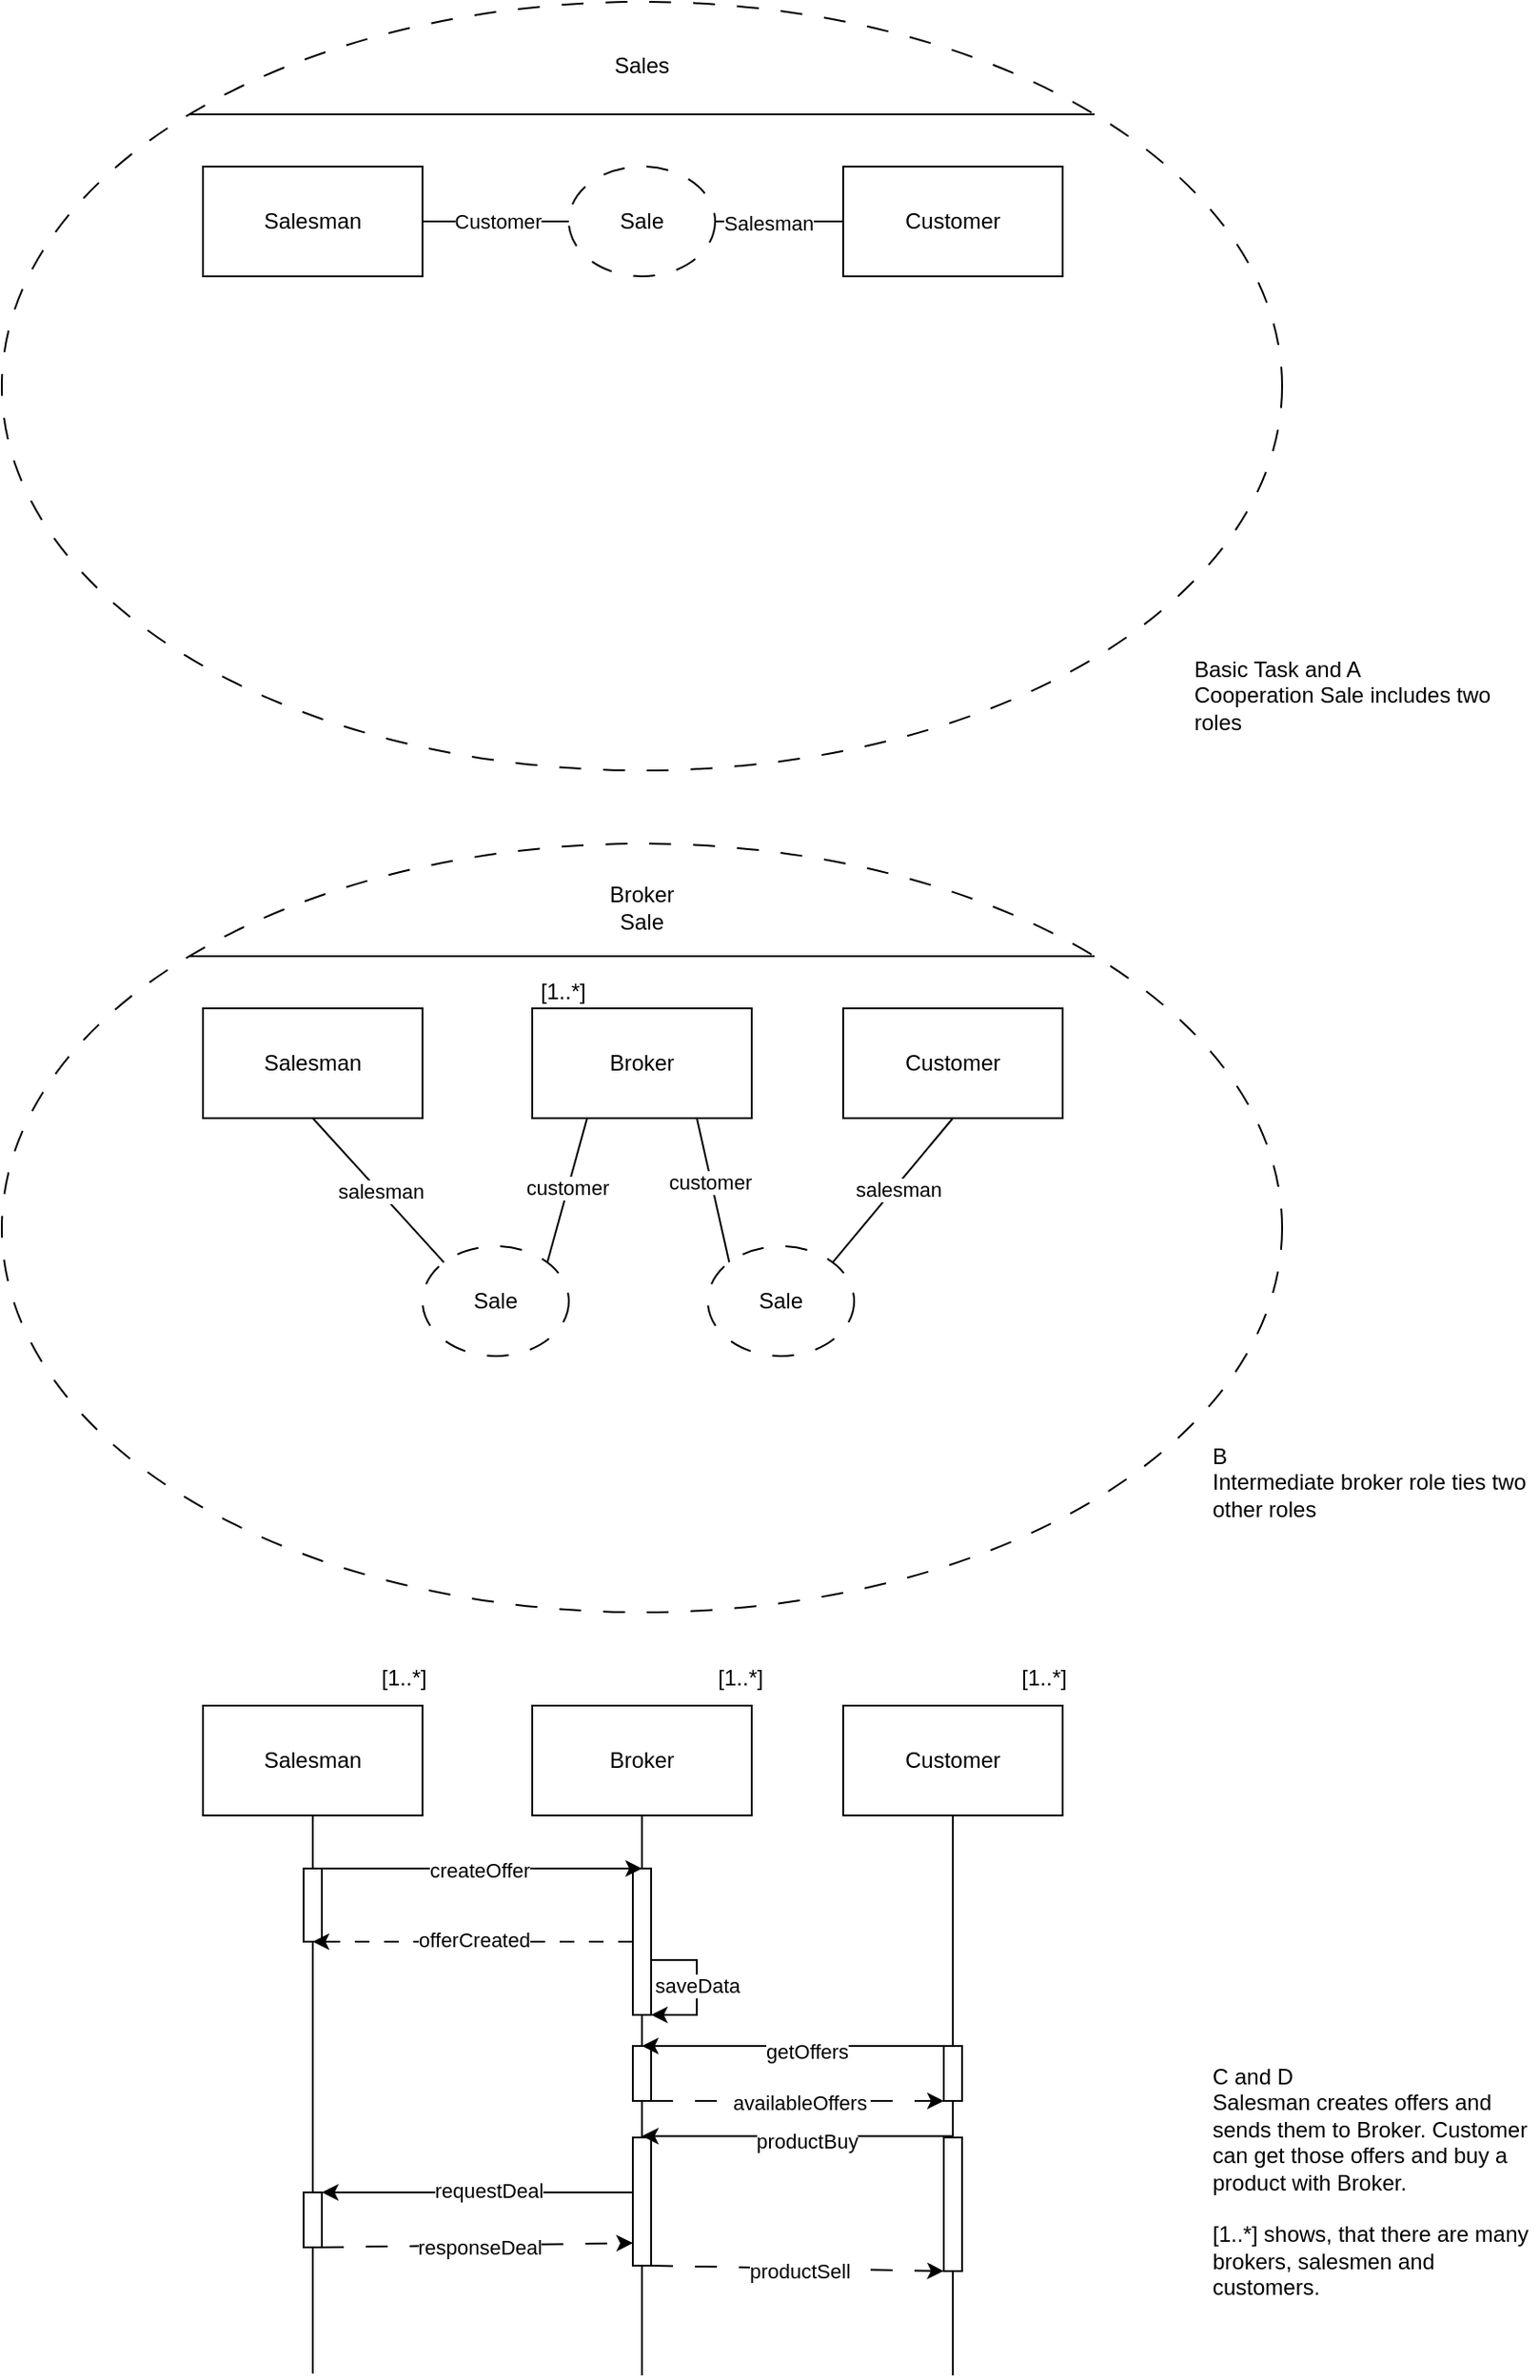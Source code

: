 <mxfile version="24.7.17">
  <diagram name="Page-1" id="1YHAGJRttuihYD4nkrkI">
    <mxGraphModel dx="1222" dy="645" grid="1" gridSize="10" guides="1" tooltips="1" connect="1" arrows="1" fold="1" page="1" pageScale="1" pageWidth="850" pageHeight="1100" math="0" shadow="0">
      <root>
        <mxCell id="0" />
        <mxCell id="1" parent="0" />
        <mxCell id="0j59Tg4bFkBEUP-R-mHI-64" value="" style="rounded=0;whiteSpace=wrap;html=1;" vertex="1" parent="1">
          <mxGeometry x="405" y="1157" width="10" height="30" as="geometry" />
        </mxCell>
        <mxCell id="0j59Tg4bFkBEUP-R-mHI-1" value="" style="ellipse;whiteSpace=wrap;html=1;dashed=1;dashPattern=12 12;" vertex="1" parent="1">
          <mxGeometry x="60" y="40" width="700" height="420" as="geometry" />
        </mxCell>
        <mxCell id="0j59Tg4bFkBEUP-R-mHI-2" value="" style="endArrow=none;html=1;rounded=0;exitX=0;exitY=0;exitDx=0;exitDy=0;entryX=1;entryY=0;entryDx=0;entryDy=0;" edge="1" parent="1" source="0j59Tg4bFkBEUP-R-mHI-1" target="0j59Tg4bFkBEUP-R-mHI-1">
          <mxGeometry width="50" height="50" relative="1" as="geometry">
            <mxPoint x="390" y="300" as="sourcePoint" />
            <mxPoint x="440" y="250" as="targetPoint" />
          </mxGeometry>
        </mxCell>
        <mxCell id="0j59Tg4bFkBEUP-R-mHI-3" value="Sales" style="text;html=1;align=center;verticalAlign=middle;whiteSpace=wrap;rounded=0;" vertex="1" parent="1">
          <mxGeometry x="380" y="60" width="60" height="30" as="geometry" />
        </mxCell>
        <mxCell id="0j59Tg4bFkBEUP-R-mHI-4" value="Salesman" style="rounded=0;whiteSpace=wrap;html=1;" vertex="1" parent="1">
          <mxGeometry x="170" y="130" width="120" height="60" as="geometry" />
        </mxCell>
        <mxCell id="0j59Tg4bFkBEUP-R-mHI-6" value="Customer" style="rounded=0;whiteSpace=wrap;html=1;" vertex="1" parent="1">
          <mxGeometry x="520" y="130" width="120" height="60" as="geometry" />
        </mxCell>
        <mxCell id="0j59Tg4bFkBEUP-R-mHI-9" value="Sale" style="ellipse;whiteSpace=wrap;html=1;dashed=1;dashPattern=12 12;" vertex="1" parent="1">
          <mxGeometry x="370" y="130" width="80" height="60" as="geometry" />
        </mxCell>
        <mxCell id="0j59Tg4bFkBEUP-R-mHI-10" value="" style="endArrow=none;html=1;rounded=0;entryX=1;entryY=0.5;entryDx=0;entryDy=0;exitX=0;exitY=0.5;exitDx=0;exitDy=0;" edge="1" parent="1" source="0j59Tg4bFkBEUP-R-mHI-6" target="0j59Tg4bFkBEUP-R-mHI-9">
          <mxGeometry width="50" height="50" relative="1" as="geometry">
            <mxPoint x="400" y="270" as="sourcePoint" />
            <mxPoint x="450" y="220" as="targetPoint" />
          </mxGeometry>
        </mxCell>
        <mxCell id="0j59Tg4bFkBEUP-R-mHI-13" value="Salesman" style="edgeLabel;html=1;align=center;verticalAlign=middle;resizable=0;points=[];" vertex="1" connectable="0" parent="0j59Tg4bFkBEUP-R-mHI-10">
          <mxGeometry x="0.171" y="1" relative="1" as="geometry">
            <mxPoint as="offset" />
          </mxGeometry>
        </mxCell>
        <mxCell id="0j59Tg4bFkBEUP-R-mHI-11" value="" style="endArrow=none;html=1;rounded=0;entryX=1;entryY=0.5;entryDx=0;entryDy=0;exitX=0;exitY=0.5;exitDx=0;exitDy=0;" edge="1" parent="1" source="0j59Tg4bFkBEUP-R-mHI-9" target="0j59Tg4bFkBEUP-R-mHI-4">
          <mxGeometry width="50" height="50" relative="1" as="geometry">
            <mxPoint x="530" y="170" as="sourcePoint" />
            <mxPoint x="460" y="170" as="targetPoint" />
          </mxGeometry>
        </mxCell>
        <mxCell id="0j59Tg4bFkBEUP-R-mHI-12" value="Customer" style="edgeLabel;html=1;align=center;verticalAlign=middle;resizable=0;points=[];" vertex="1" connectable="0" parent="0j59Tg4bFkBEUP-R-mHI-11">
          <mxGeometry x="-0.025" relative="1" as="geometry">
            <mxPoint as="offset" />
          </mxGeometry>
        </mxCell>
        <mxCell id="0j59Tg4bFkBEUP-R-mHI-14" value="" style="ellipse;whiteSpace=wrap;html=1;dashed=1;dashPattern=12 12;" vertex="1" parent="1">
          <mxGeometry x="60" y="500" width="700" height="420" as="geometry" />
        </mxCell>
        <mxCell id="0j59Tg4bFkBEUP-R-mHI-15" value="" style="endArrow=none;html=1;rounded=0;exitX=0;exitY=0;exitDx=0;exitDy=0;entryX=1;entryY=0;entryDx=0;entryDy=0;" edge="1" parent="1" source="0j59Tg4bFkBEUP-R-mHI-14" target="0j59Tg4bFkBEUP-R-mHI-14">
          <mxGeometry width="50" height="50" relative="1" as="geometry">
            <mxPoint x="390" y="760" as="sourcePoint" />
            <mxPoint x="440" y="710" as="targetPoint" />
          </mxGeometry>
        </mxCell>
        <mxCell id="0j59Tg4bFkBEUP-R-mHI-16" value="Broker Sale" style="text;html=1;align=center;verticalAlign=middle;whiteSpace=wrap;rounded=0;" vertex="1" parent="1">
          <mxGeometry x="380" y="520" width="60" height="30" as="geometry" />
        </mxCell>
        <mxCell id="0j59Tg4bFkBEUP-R-mHI-17" value="Salesman" style="rounded=0;whiteSpace=wrap;html=1;" vertex="1" parent="1">
          <mxGeometry x="170" y="590" width="120" height="60" as="geometry" />
        </mxCell>
        <mxCell id="0j59Tg4bFkBEUP-R-mHI-18" value="Customer" style="rounded=0;whiteSpace=wrap;html=1;" vertex="1" parent="1">
          <mxGeometry x="520" y="590" width="120" height="60" as="geometry" />
        </mxCell>
        <mxCell id="0j59Tg4bFkBEUP-R-mHI-19" value="Sale" style="ellipse;whiteSpace=wrap;html=1;dashed=1;dashPattern=12 12;" vertex="1" parent="1">
          <mxGeometry x="290" y="720" width="80" height="60" as="geometry" />
        </mxCell>
        <mxCell id="0j59Tg4bFkBEUP-R-mHI-24" value="Sale" style="ellipse;whiteSpace=wrap;html=1;dashed=1;dashPattern=12 12;" vertex="1" parent="1">
          <mxGeometry x="446" y="720" width="80" height="60" as="geometry" />
        </mxCell>
        <mxCell id="0j59Tg4bFkBEUP-R-mHI-25" value="Broker" style="rounded=0;whiteSpace=wrap;html=1;" vertex="1" parent="1">
          <mxGeometry x="350" y="590" width="120" height="60" as="geometry" />
        </mxCell>
        <mxCell id="0j59Tg4bFkBEUP-R-mHI-26" value="[1..*]" style="text;html=1;align=center;verticalAlign=middle;whiteSpace=wrap;rounded=0;" vertex="1" parent="1">
          <mxGeometry x="337" y="566" width="60" height="30" as="geometry" />
        </mxCell>
        <mxCell id="0j59Tg4bFkBEUP-R-mHI-28" value="" style="endArrow=none;html=1;rounded=0;entryX=0.5;entryY=1;entryDx=0;entryDy=0;exitX=0;exitY=0;exitDx=0;exitDy=0;" edge="1" parent="1" source="0j59Tg4bFkBEUP-R-mHI-19" target="0j59Tg4bFkBEUP-R-mHI-17">
          <mxGeometry width="50" height="50" relative="1" as="geometry">
            <mxPoint x="420" y="730" as="sourcePoint" />
            <mxPoint x="470" y="680" as="targetPoint" />
          </mxGeometry>
        </mxCell>
        <mxCell id="0j59Tg4bFkBEUP-R-mHI-34" value="salesman" style="edgeLabel;html=1;align=center;verticalAlign=middle;resizable=0;points=[];" vertex="1" connectable="0" parent="0j59Tg4bFkBEUP-R-mHI-28">
          <mxGeometry x="-0.036" y="-1" relative="1" as="geometry">
            <mxPoint x="-1" as="offset" />
          </mxGeometry>
        </mxCell>
        <mxCell id="0j59Tg4bFkBEUP-R-mHI-29" value="" style="endArrow=none;html=1;rounded=0;entryX=0.25;entryY=1;entryDx=0;entryDy=0;exitX=1;exitY=0;exitDx=0;exitDy=0;" edge="1" parent="1" source="0j59Tg4bFkBEUP-R-mHI-19" target="0j59Tg4bFkBEUP-R-mHI-25">
          <mxGeometry width="50" height="50" relative="1" as="geometry">
            <mxPoint x="311" y="739" as="sourcePoint" />
            <mxPoint x="240" y="660" as="targetPoint" />
          </mxGeometry>
        </mxCell>
        <mxCell id="0j59Tg4bFkBEUP-R-mHI-37" value="customer" style="edgeLabel;html=1;align=center;verticalAlign=middle;resizable=0;points=[];" vertex="1" connectable="0" parent="0j59Tg4bFkBEUP-R-mHI-29">
          <mxGeometry x="0.042" y="1" relative="1" as="geometry">
            <mxPoint as="offset" />
          </mxGeometry>
        </mxCell>
        <mxCell id="0j59Tg4bFkBEUP-R-mHI-30" value="" style="endArrow=none;html=1;rounded=0;entryX=0.75;entryY=1;entryDx=0;entryDy=0;exitX=0;exitY=0;exitDx=0;exitDy=0;" edge="1" parent="1" source="0j59Tg4bFkBEUP-R-mHI-24" target="0j59Tg4bFkBEUP-R-mHI-25">
          <mxGeometry width="50" height="50" relative="1" as="geometry">
            <mxPoint x="369" y="739" as="sourcePoint" />
            <mxPoint x="390" y="660" as="targetPoint" />
          </mxGeometry>
        </mxCell>
        <mxCell id="0j59Tg4bFkBEUP-R-mHI-36" value="customer" style="edgeLabel;html=1;align=center;verticalAlign=middle;resizable=0;points=[];" vertex="1" connectable="0" parent="0j59Tg4bFkBEUP-R-mHI-30">
          <mxGeometry x="0.121" y="1" relative="1" as="geometry">
            <mxPoint as="offset" />
          </mxGeometry>
        </mxCell>
        <mxCell id="0j59Tg4bFkBEUP-R-mHI-31" value="" style="endArrow=none;html=1;rounded=0;entryX=1;entryY=0;entryDx=0;entryDy=0;exitX=0.5;exitY=1;exitDx=0;exitDy=0;" edge="1" parent="1" source="0j59Tg4bFkBEUP-R-mHI-18" target="0j59Tg4bFkBEUP-R-mHI-24">
          <mxGeometry width="50" height="50" relative="1" as="geometry">
            <mxPoint x="461" y="739" as="sourcePoint" />
            <mxPoint x="450" y="660" as="targetPoint" />
          </mxGeometry>
        </mxCell>
        <mxCell id="0j59Tg4bFkBEUP-R-mHI-35" value="salesman" style="edgeLabel;html=1;align=center;verticalAlign=middle;resizable=0;points=[];" vertex="1" connectable="0" parent="0j59Tg4bFkBEUP-R-mHI-31">
          <mxGeometry x="-0.045" y="2" relative="1" as="geometry">
            <mxPoint as="offset" />
          </mxGeometry>
        </mxCell>
        <mxCell id="0j59Tg4bFkBEUP-R-mHI-38" value="Salesman" style="rounded=0;whiteSpace=wrap;html=1;" vertex="1" parent="1">
          <mxGeometry x="170" y="971" width="120" height="60" as="geometry" />
        </mxCell>
        <mxCell id="0j59Tg4bFkBEUP-R-mHI-39" value="Customer" style="rounded=0;whiteSpace=wrap;html=1;" vertex="1" parent="1">
          <mxGeometry x="520" y="971" width="120" height="60" as="geometry" />
        </mxCell>
        <mxCell id="0j59Tg4bFkBEUP-R-mHI-40" value="Broker" style="rounded=0;whiteSpace=wrap;html=1;" vertex="1" parent="1">
          <mxGeometry x="350" y="971" width="120" height="60" as="geometry" />
        </mxCell>
        <mxCell id="0j59Tg4bFkBEUP-R-mHI-41" value="[1..*]" style="text;html=1;align=center;verticalAlign=middle;whiteSpace=wrap;rounded=0;" vertex="1" parent="1">
          <mxGeometry x="250" y="941" width="60" height="30" as="geometry" />
        </mxCell>
        <mxCell id="0j59Tg4bFkBEUP-R-mHI-42" value="[1..*]" style="text;html=1;align=center;verticalAlign=middle;whiteSpace=wrap;rounded=0;" vertex="1" parent="1">
          <mxGeometry x="434" y="941" width="60" height="30" as="geometry" />
        </mxCell>
        <mxCell id="0j59Tg4bFkBEUP-R-mHI-43" value="[1..*]" style="text;html=1;align=center;verticalAlign=middle;whiteSpace=wrap;rounded=0;" vertex="1" parent="1">
          <mxGeometry x="600" y="941" width="60" height="30" as="geometry" />
        </mxCell>
        <mxCell id="0j59Tg4bFkBEUP-R-mHI-45" value="" style="endArrow=none;html=1;rounded=0;entryX=0.5;entryY=1;entryDx=0;entryDy=0;" edge="1" parent="1" source="0j59Tg4bFkBEUP-R-mHI-48" target="0j59Tg4bFkBEUP-R-mHI-38">
          <mxGeometry width="50" height="50" relative="1" as="geometry">
            <mxPoint x="230" y="1319" as="sourcePoint" />
            <mxPoint x="230" y="1170" as="targetPoint" />
          </mxGeometry>
        </mxCell>
        <mxCell id="0j59Tg4bFkBEUP-R-mHI-46" value="" style="endArrow=none;html=1;rounded=0;entryX=0.5;entryY=1;entryDx=0;entryDy=0;" edge="1" parent="1" source="0j59Tg4bFkBEUP-R-mHI-52" target="0j59Tg4bFkBEUP-R-mHI-40">
          <mxGeometry width="50" height="50" relative="1" as="geometry">
            <mxPoint x="410" y="1320" as="sourcePoint" />
            <mxPoint x="240" y="1041" as="targetPoint" />
          </mxGeometry>
        </mxCell>
        <mxCell id="0j59Tg4bFkBEUP-R-mHI-47" value="" style="endArrow=none;html=1;rounded=0;entryX=0.5;entryY=1;entryDx=0;entryDy=0;" edge="1" parent="1" source="0j59Tg4bFkBEUP-R-mHI-53" target="0j59Tg4bFkBEUP-R-mHI-39">
          <mxGeometry width="50" height="50" relative="1" as="geometry">
            <mxPoint x="580" y="1320" as="sourcePoint" />
            <mxPoint x="250" y="1051" as="targetPoint" />
          </mxGeometry>
        </mxCell>
        <mxCell id="0j59Tg4bFkBEUP-R-mHI-49" value="" style="endArrow=none;html=1;rounded=0;entryX=0.5;entryY=1;entryDx=0;entryDy=0;" edge="1" parent="1" source="0j59Tg4bFkBEUP-R-mHI-50" target="0j59Tg4bFkBEUP-R-mHI-48">
          <mxGeometry width="50" height="50" relative="1" as="geometry">
            <mxPoint x="230" y="1319" as="sourcePoint" />
            <mxPoint x="230" y="1031" as="targetPoint" />
          </mxGeometry>
        </mxCell>
        <mxCell id="0j59Tg4bFkBEUP-R-mHI-48" value="" style="rounded=0;whiteSpace=wrap;html=1;" vertex="1" parent="1">
          <mxGeometry x="225" y="1060" width="10" height="40" as="geometry" />
        </mxCell>
        <mxCell id="0j59Tg4bFkBEUP-R-mHI-51" value="" style="endArrow=none;html=1;rounded=0;entryX=0.5;entryY=1;entryDx=0;entryDy=0;" edge="1" parent="1" target="0j59Tg4bFkBEUP-R-mHI-50">
          <mxGeometry width="50" height="50" relative="1" as="geometry">
            <mxPoint x="230" y="1336" as="sourcePoint" />
            <mxPoint x="230" y="1167" as="targetPoint" />
          </mxGeometry>
        </mxCell>
        <mxCell id="0j59Tg4bFkBEUP-R-mHI-50" value="" style="rounded=0;whiteSpace=wrap;html=1;" vertex="1" parent="1">
          <mxGeometry x="225" y="1237" width="10" height="30" as="geometry" />
        </mxCell>
        <mxCell id="0j59Tg4bFkBEUP-R-mHI-54" value="" style="endArrow=none;html=1;rounded=0;entryX=0.5;entryY=1;entryDx=0;entryDy=0;" edge="1" parent="1" target="0j59Tg4bFkBEUP-R-mHI-53">
          <mxGeometry width="50" height="50" relative="1" as="geometry">
            <mxPoint x="580" y="1337" as="sourcePoint" />
            <mxPoint x="580" y="1048" as="targetPoint" />
          </mxGeometry>
        </mxCell>
        <mxCell id="0j59Tg4bFkBEUP-R-mHI-53" value="" style="rounded=0;whiteSpace=wrap;html=1;" vertex="1" parent="1">
          <mxGeometry x="575" y="1157" width="10" height="30" as="geometry" />
        </mxCell>
        <mxCell id="0j59Tg4bFkBEUP-R-mHI-59" value="" style="endArrow=none;html=1;rounded=0;entryX=0.5;entryY=1;entryDx=0;entryDy=0;" edge="1" parent="1" source="0j59Tg4bFkBEUP-R-mHI-64" target="0j59Tg4bFkBEUP-R-mHI-52">
          <mxGeometry width="50" height="50" relative="1" as="geometry">
            <mxPoint x="410" y="1320" as="sourcePoint" />
            <mxPoint x="410" y="1031" as="targetPoint" />
          </mxGeometry>
        </mxCell>
        <mxCell id="0j59Tg4bFkBEUP-R-mHI-61" value="" style="endArrow=classic;html=1;rounded=0;exitX=0;exitY=0.5;exitDx=0;exitDy=0;dashed=1;dashPattern=8 8;" edge="1" parent="1" source="0j59Tg4bFkBEUP-R-mHI-52">
          <mxGeometry width="50" height="50" relative="1" as="geometry">
            <mxPoint x="390" y="1170" as="sourcePoint" />
            <mxPoint x="230" y="1100" as="targetPoint" />
          </mxGeometry>
        </mxCell>
        <mxCell id="0j59Tg4bFkBEUP-R-mHI-63" value="offerCreated" style="edgeLabel;html=1;align=center;verticalAlign=middle;resizable=0;points=[];" vertex="1" connectable="0" parent="0j59Tg4bFkBEUP-R-mHI-61">
          <mxGeometry x="-0.006" y="-1" relative="1" as="geometry">
            <mxPoint as="offset" />
          </mxGeometry>
        </mxCell>
        <mxCell id="0j59Tg4bFkBEUP-R-mHI-65" value="" style="endArrow=none;html=1;rounded=0;entryX=0.5;entryY=1;entryDx=0;entryDy=0;" edge="1" parent="1" target="0j59Tg4bFkBEUP-R-mHI-64">
          <mxGeometry width="50" height="50" relative="1" as="geometry">
            <mxPoint x="410" y="1337" as="sourcePoint" />
            <mxPoint x="410" y="1117" as="targetPoint" />
          </mxGeometry>
        </mxCell>
        <mxCell id="0j59Tg4bFkBEUP-R-mHI-69" value="" style="endArrow=classic;html=1;rounded=0;dashed=1;dashPattern=12 12;" edge="1" parent="1">
          <mxGeometry width="50" height="50" relative="1" as="geometry">
            <mxPoint x="415" y="1187" as="sourcePoint" />
            <mxPoint x="575" y="1187" as="targetPoint" />
          </mxGeometry>
        </mxCell>
        <mxCell id="0j59Tg4bFkBEUP-R-mHI-70" value="availableOffers" style="edgeLabel;html=1;align=center;verticalAlign=middle;resizable=0;points=[];" vertex="1" connectable="0" parent="0j59Tg4bFkBEUP-R-mHI-69">
          <mxGeometry x="0.006" y="-1" relative="1" as="geometry">
            <mxPoint as="offset" />
          </mxGeometry>
        </mxCell>
        <mxCell id="0j59Tg4bFkBEUP-R-mHI-57" value="" style="endArrow=classic;html=1;rounded=0;" edge="1" parent="1">
          <mxGeometry width="50" height="50" relative="1" as="geometry">
            <mxPoint x="580" y="1157" as="sourcePoint" />
            <mxPoint x="410" y="1157" as="targetPoint" />
          </mxGeometry>
        </mxCell>
        <mxCell id="0j59Tg4bFkBEUP-R-mHI-58" value="getOffers" style="edgeLabel;html=1;align=center;verticalAlign=middle;resizable=0;points=[];" vertex="1" connectable="0" parent="0j59Tg4bFkBEUP-R-mHI-57">
          <mxGeometry x="-0.055" y="3" relative="1" as="geometry">
            <mxPoint as="offset" />
          </mxGeometry>
        </mxCell>
        <mxCell id="0j59Tg4bFkBEUP-R-mHI-74" value="" style="rounded=0;whiteSpace=wrap;html=1;" vertex="1" parent="1">
          <mxGeometry x="575" y="1207" width="10" height="73" as="geometry" />
        </mxCell>
        <mxCell id="0j59Tg4bFkBEUP-R-mHI-77" value="" style="endArrow=classic;html=1;rounded=0;exitX=0.5;exitY=1;exitDx=0;exitDy=0;" edge="1" parent="1">
          <mxGeometry width="50" height="50" relative="1" as="geometry">
            <mxPoint x="415" y="1237" as="sourcePoint" />
            <mxPoint x="235" y="1237" as="targetPoint" />
          </mxGeometry>
        </mxCell>
        <mxCell id="0j59Tg4bFkBEUP-R-mHI-78" value="requestDeal" style="edgeLabel;html=1;align=center;verticalAlign=middle;resizable=0;points=[];" vertex="1" connectable="0" parent="0j59Tg4bFkBEUP-R-mHI-77">
          <mxGeometry x="-0.006" y="-1" relative="1" as="geometry">
            <mxPoint as="offset" />
          </mxGeometry>
        </mxCell>
        <mxCell id="0j59Tg4bFkBEUP-R-mHI-73" value="" style="rounded=0;whiteSpace=wrap;html=1;" vertex="1" parent="1">
          <mxGeometry x="405" y="1207" width="10" height="70" as="geometry" />
        </mxCell>
        <mxCell id="0j59Tg4bFkBEUP-R-mHI-79" value="" style="endArrow=classic;html=1;rounded=0;dashed=1;dashPattern=12 12;entryX=0.005;entryY=0.824;entryDx=0;entryDy=0;entryPerimeter=0;" edge="1" parent="1" target="0j59Tg4bFkBEUP-R-mHI-73">
          <mxGeometry width="50" height="50" relative="1" as="geometry">
            <mxPoint x="235" y="1267" as="sourcePoint" />
            <mxPoint x="395" y="1267" as="targetPoint" />
          </mxGeometry>
        </mxCell>
        <mxCell id="0j59Tg4bFkBEUP-R-mHI-80" value="responseDeal" style="edgeLabel;html=1;align=center;verticalAlign=middle;resizable=0;points=[];" vertex="1" connectable="0" parent="0j59Tg4bFkBEUP-R-mHI-79">
          <mxGeometry x="0.006" y="-1" relative="1" as="geometry">
            <mxPoint as="offset" />
          </mxGeometry>
        </mxCell>
        <mxCell id="0j59Tg4bFkBEUP-R-mHI-75" value="" style="endArrow=classic;html=1;rounded=0;" edge="1" parent="1">
          <mxGeometry width="50" height="50" relative="1" as="geometry">
            <mxPoint x="580" y="1206.2" as="sourcePoint" />
            <mxPoint x="410" y="1206.2" as="targetPoint" />
          </mxGeometry>
        </mxCell>
        <mxCell id="0j59Tg4bFkBEUP-R-mHI-76" value="productBuy" style="edgeLabel;html=1;align=center;verticalAlign=middle;resizable=0;points=[];" vertex="1" connectable="0" parent="0j59Tg4bFkBEUP-R-mHI-75">
          <mxGeometry x="-0.055" y="3" relative="1" as="geometry">
            <mxPoint as="offset" />
          </mxGeometry>
        </mxCell>
        <mxCell id="0j59Tg4bFkBEUP-R-mHI-81" value="" style="endArrow=classic;html=1;rounded=0;dashed=1;dashPattern=12 12;entryX=0;entryY=1;entryDx=0;entryDy=0;" edge="1" parent="1" target="0j59Tg4bFkBEUP-R-mHI-74">
          <mxGeometry width="50" height="50" relative="1" as="geometry">
            <mxPoint x="415" y="1277" as="sourcePoint" />
            <mxPoint x="570" y="1277" as="targetPoint" />
          </mxGeometry>
        </mxCell>
        <mxCell id="0j59Tg4bFkBEUP-R-mHI-82" value="productSell" style="edgeLabel;html=1;align=center;verticalAlign=middle;resizable=0;points=[];" vertex="1" connectable="0" parent="0j59Tg4bFkBEUP-R-mHI-81">
          <mxGeometry x="0.006" y="-1" relative="1" as="geometry">
            <mxPoint as="offset" />
          </mxGeometry>
        </mxCell>
        <mxCell id="0j59Tg4bFkBEUP-R-mHI-83" value="" style="endArrow=classic;html=1;rounded=0;entryX=1;entryY=1;entryDx=0;entryDy=0;" edge="1" parent="1" target="0j59Tg4bFkBEUP-R-mHI-52">
          <mxGeometry width="50" height="50" relative="1" as="geometry">
            <mxPoint x="410" y="1110" as="sourcePoint" />
            <mxPoint x="460" y="1130" as="targetPoint" />
            <Array as="points">
              <mxPoint x="440" y="1110" />
              <mxPoint x="440" y="1140" />
            </Array>
          </mxGeometry>
        </mxCell>
        <mxCell id="0j59Tg4bFkBEUP-R-mHI-84" value="saveData" style="edgeLabel;html=1;align=center;verticalAlign=middle;resizable=0;points=[];" vertex="1" connectable="0" parent="0j59Tg4bFkBEUP-R-mHI-83">
          <mxGeometry x="0.018" relative="1" as="geometry">
            <mxPoint as="offset" />
          </mxGeometry>
        </mxCell>
        <mxCell id="0j59Tg4bFkBEUP-R-mHI-52" value="" style="rounded=0;whiteSpace=wrap;html=1;" vertex="1" parent="1">
          <mxGeometry x="405" y="1060" width="10" height="80" as="geometry" />
        </mxCell>
        <mxCell id="0j59Tg4bFkBEUP-R-mHI-55" value="" style="endArrow=classic;html=1;rounded=0;" edge="1" parent="1">
          <mxGeometry width="50" height="50" relative="1" as="geometry">
            <mxPoint x="230" y="1060" as="sourcePoint" />
            <mxPoint x="410" y="1060" as="targetPoint" />
          </mxGeometry>
        </mxCell>
        <mxCell id="0j59Tg4bFkBEUP-R-mHI-56" value="createOffer" style="edgeLabel;html=1;align=center;verticalAlign=middle;resizable=0;points=[];" vertex="1" connectable="0" parent="0j59Tg4bFkBEUP-R-mHI-55">
          <mxGeometry x="0.006" y="-1" relative="1" as="geometry">
            <mxPoint as="offset" />
          </mxGeometry>
        </mxCell>
        <mxCell id="0j59Tg4bFkBEUP-R-mHI-86" value="&lt;div&gt;Basic Task and A&lt;br&gt;&lt;/div&gt;&lt;div&gt;Cooperation Sale includes two roles&lt;br&gt;&lt;/div&gt;" style="text;html=1;whiteSpace=wrap;overflow=hidden;rounded=0;" vertex="1" parent="1">
          <mxGeometry x="710" y="391" width="180" height="120" as="geometry" />
        </mxCell>
        <mxCell id="0j59Tg4bFkBEUP-R-mHI-87" value="&lt;div&gt;B&lt;/div&gt;&lt;div&gt;Intermediate broker role ties two other roles&lt;br&gt;&lt;/div&gt;" style="text;html=1;whiteSpace=wrap;overflow=hidden;rounded=0;" vertex="1" parent="1">
          <mxGeometry x="720" y="821" width="180" height="120" as="geometry" />
        </mxCell>
        <mxCell id="0j59Tg4bFkBEUP-R-mHI-88" value="&lt;div&gt;C and D&lt;/div&gt;&lt;div&gt;Salesman creates offers and sends them to Broker. Customer can get those offers and buy a product with Broker.&lt;/div&gt;&lt;div&gt;&lt;br&gt;&lt;/div&gt;&lt;div&gt;[1..*] shows, that there are many brokers, salesmen and customers.&lt;br&gt;&lt;/div&gt;" style="text;html=1;whiteSpace=wrap;overflow=hidden;rounded=0;" vertex="1" parent="1">
          <mxGeometry x="720" y="1160" width="180" height="170" as="geometry" />
        </mxCell>
      </root>
    </mxGraphModel>
  </diagram>
</mxfile>
